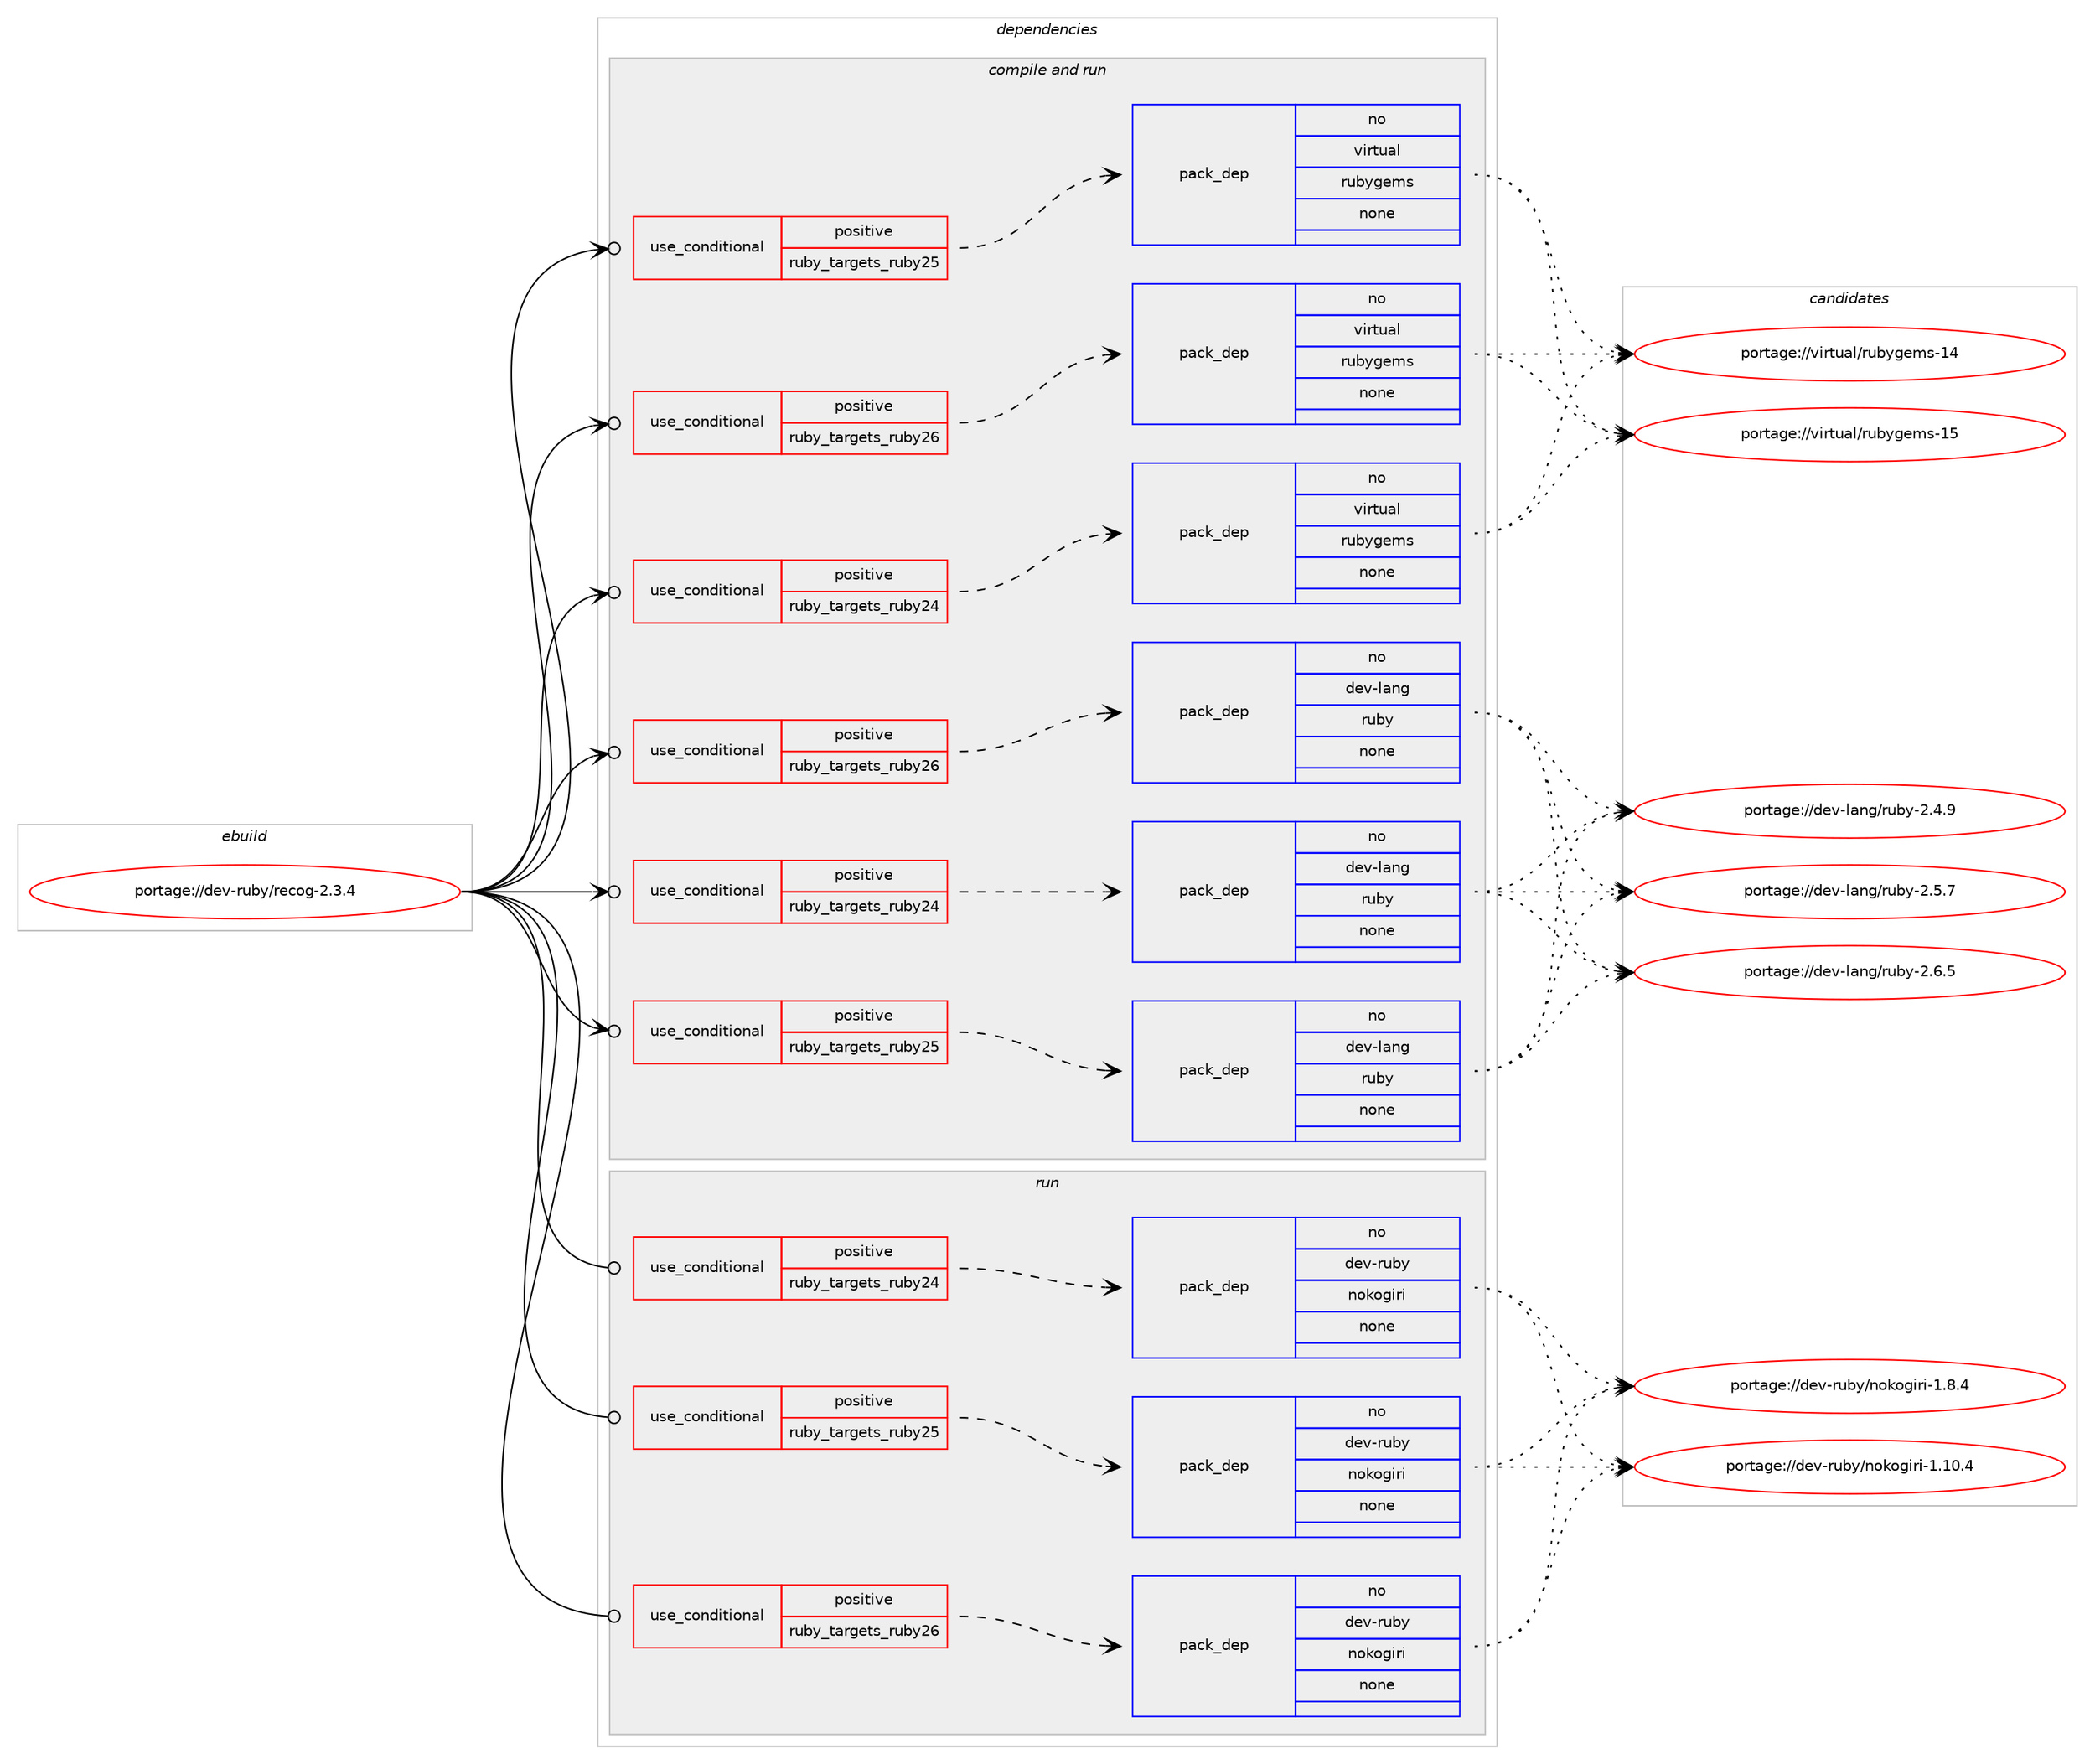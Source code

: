digraph prolog {

# *************
# Graph options
# *************

newrank=true;
concentrate=true;
compound=true;
graph [rankdir=LR,fontname=Helvetica,fontsize=10,ranksep=1.5];#, ranksep=2.5, nodesep=0.2];
edge  [arrowhead=vee];
node  [fontname=Helvetica,fontsize=10];

# **********
# The ebuild
# **********

subgraph cluster_leftcol {
color=gray;
rank=same;
label=<<i>ebuild</i>>;
id [label="portage://dev-ruby/recog-2.3.4", color=red, width=4, href="../dev-ruby/recog-2.3.4.svg"];
}

# ****************
# The dependencies
# ****************

subgraph cluster_midcol {
color=gray;
label=<<i>dependencies</i>>;
subgraph cluster_compile {
fillcolor="#eeeeee";
style=filled;
label=<<i>compile</i>>;
}
subgraph cluster_compileandrun {
fillcolor="#eeeeee";
style=filled;
label=<<i>compile and run</i>>;
subgraph cond61036 {
dependency238216 [label=<<TABLE BORDER="0" CELLBORDER="1" CELLSPACING="0" CELLPADDING="4"><TR><TD ROWSPAN="3" CELLPADDING="10">use_conditional</TD></TR><TR><TD>positive</TD></TR><TR><TD>ruby_targets_ruby24</TD></TR></TABLE>>, shape=none, color=red];
subgraph pack173633 {
dependency238217 [label=<<TABLE BORDER="0" CELLBORDER="1" CELLSPACING="0" CELLPADDING="4" WIDTH="220"><TR><TD ROWSPAN="6" CELLPADDING="30">pack_dep</TD></TR><TR><TD WIDTH="110">no</TD></TR><TR><TD>dev-lang</TD></TR><TR><TD>ruby</TD></TR><TR><TD>none</TD></TR><TR><TD></TD></TR></TABLE>>, shape=none, color=blue];
}
dependency238216:e -> dependency238217:w [weight=20,style="dashed",arrowhead="vee"];
}
id:e -> dependency238216:w [weight=20,style="solid",arrowhead="odotvee"];
subgraph cond61037 {
dependency238218 [label=<<TABLE BORDER="0" CELLBORDER="1" CELLSPACING="0" CELLPADDING="4"><TR><TD ROWSPAN="3" CELLPADDING="10">use_conditional</TD></TR><TR><TD>positive</TD></TR><TR><TD>ruby_targets_ruby24</TD></TR></TABLE>>, shape=none, color=red];
subgraph pack173634 {
dependency238219 [label=<<TABLE BORDER="0" CELLBORDER="1" CELLSPACING="0" CELLPADDING="4" WIDTH="220"><TR><TD ROWSPAN="6" CELLPADDING="30">pack_dep</TD></TR><TR><TD WIDTH="110">no</TD></TR><TR><TD>virtual</TD></TR><TR><TD>rubygems</TD></TR><TR><TD>none</TD></TR><TR><TD></TD></TR></TABLE>>, shape=none, color=blue];
}
dependency238218:e -> dependency238219:w [weight=20,style="dashed",arrowhead="vee"];
}
id:e -> dependency238218:w [weight=20,style="solid",arrowhead="odotvee"];
subgraph cond61038 {
dependency238220 [label=<<TABLE BORDER="0" CELLBORDER="1" CELLSPACING="0" CELLPADDING="4"><TR><TD ROWSPAN="3" CELLPADDING="10">use_conditional</TD></TR><TR><TD>positive</TD></TR><TR><TD>ruby_targets_ruby25</TD></TR></TABLE>>, shape=none, color=red];
subgraph pack173635 {
dependency238221 [label=<<TABLE BORDER="0" CELLBORDER="1" CELLSPACING="0" CELLPADDING="4" WIDTH="220"><TR><TD ROWSPAN="6" CELLPADDING="30">pack_dep</TD></TR><TR><TD WIDTH="110">no</TD></TR><TR><TD>dev-lang</TD></TR><TR><TD>ruby</TD></TR><TR><TD>none</TD></TR><TR><TD></TD></TR></TABLE>>, shape=none, color=blue];
}
dependency238220:e -> dependency238221:w [weight=20,style="dashed",arrowhead="vee"];
}
id:e -> dependency238220:w [weight=20,style="solid",arrowhead="odotvee"];
subgraph cond61039 {
dependency238222 [label=<<TABLE BORDER="0" CELLBORDER="1" CELLSPACING="0" CELLPADDING="4"><TR><TD ROWSPAN="3" CELLPADDING="10">use_conditional</TD></TR><TR><TD>positive</TD></TR><TR><TD>ruby_targets_ruby25</TD></TR></TABLE>>, shape=none, color=red];
subgraph pack173636 {
dependency238223 [label=<<TABLE BORDER="0" CELLBORDER="1" CELLSPACING="0" CELLPADDING="4" WIDTH="220"><TR><TD ROWSPAN="6" CELLPADDING="30">pack_dep</TD></TR><TR><TD WIDTH="110">no</TD></TR><TR><TD>virtual</TD></TR><TR><TD>rubygems</TD></TR><TR><TD>none</TD></TR><TR><TD></TD></TR></TABLE>>, shape=none, color=blue];
}
dependency238222:e -> dependency238223:w [weight=20,style="dashed",arrowhead="vee"];
}
id:e -> dependency238222:w [weight=20,style="solid",arrowhead="odotvee"];
subgraph cond61040 {
dependency238224 [label=<<TABLE BORDER="0" CELLBORDER="1" CELLSPACING="0" CELLPADDING="4"><TR><TD ROWSPAN="3" CELLPADDING="10">use_conditional</TD></TR><TR><TD>positive</TD></TR><TR><TD>ruby_targets_ruby26</TD></TR></TABLE>>, shape=none, color=red];
subgraph pack173637 {
dependency238225 [label=<<TABLE BORDER="0" CELLBORDER="1" CELLSPACING="0" CELLPADDING="4" WIDTH="220"><TR><TD ROWSPAN="6" CELLPADDING="30">pack_dep</TD></TR><TR><TD WIDTH="110">no</TD></TR><TR><TD>dev-lang</TD></TR><TR><TD>ruby</TD></TR><TR><TD>none</TD></TR><TR><TD></TD></TR></TABLE>>, shape=none, color=blue];
}
dependency238224:e -> dependency238225:w [weight=20,style="dashed",arrowhead="vee"];
}
id:e -> dependency238224:w [weight=20,style="solid",arrowhead="odotvee"];
subgraph cond61041 {
dependency238226 [label=<<TABLE BORDER="0" CELLBORDER="1" CELLSPACING="0" CELLPADDING="4"><TR><TD ROWSPAN="3" CELLPADDING="10">use_conditional</TD></TR><TR><TD>positive</TD></TR><TR><TD>ruby_targets_ruby26</TD></TR></TABLE>>, shape=none, color=red];
subgraph pack173638 {
dependency238227 [label=<<TABLE BORDER="0" CELLBORDER="1" CELLSPACING="0" CELLPADDING="4" WIDTH="220"><TR><TD ROWSPAN="6" CELLPADDING="30">pack_dep</TD></TR><TR><TD WIDTH="110">no</TD></TR><TR><TD>virtual</TD></TR><TR><TD>rubygems</TD></TR><TR><TD>none</TD></TR><TR><TD></TD></TR></TABLE>>, shape=none, color=blue];
}
dependency238226:e -> dependency238227:w [weight=20,style="dashed",arrowhead="vee"];
}
id:e -> dependency238226:w [weight=20,style="solid",arrowhead="odotvee"];
}
subgraph cluster_run {
fillcolor="#eeeeee";
style=filled;
label=<<i>run</i>>;
subgraph cond61042 {
dependency238228 [label=<<TABLE BORDER="0" CELLBORDER="1" CELLSPACING="0" CELLPADDING="4"><TR><TD ROWSPAN="3" CELLPADDING="10">use_conditional</TD></TR><TR><TD>positive</TD></TR><TR><TD>ruby_targets_ruby24</TD></TR></TABLE>>, shape=none, color=red];
subgraph pack173639 {
dependency238229 [label=<<TABLE BORDER="0" CELLBORDER="1" CELLSPACING="0" CELLPADDING="4" WIDTH="220"><TR><TD ROWSPAN="6" CELLPADDING="30">pack_dep</TD></TR><TR><TD WIDTH="110">no</TD></TR><TR><TD>dev-ruby</TD></TR><TR><TD>nokogiri</TD></TR><TR><TD>none</TD></TR><TR><TD></TD></TR></TABLE>>, shape=none, color=blue];
}
dependency238228:e -> dependency238229:w [weight=20,style="dashed",arrowhead="vee"];
}
id:e -> dependency238228:w [weight=20,style="solid",arrowhead="odot"];
subgraph cond61043 {
dependency238230 [label=<<TABLE BORDER="0" CELLBORDER="1" CELLSPACING="0" CELLPADDING="4"><TR><TD ROWSPAN="3" CELLPADDING="10">use_conditional</TD></TR><TR><TD>positive</TD></TR><TR><TD>ruby_targets_ruby25</TD></TR></TABLE>>, shape=none, color=red];
subgraph pack173640 {
dependency238231 [label=<<TABLE BORDER="0" CELLBORDER="1" CELLSPACING="0" CELLPADDING="4" WIDTH="220"><TR><TD ROWSPAN="6" CELLPADDING="30">pack_dep</TD></TR><TR><TD WIDTH="110">no</TD></TR><TR><TD>dev-ruby</TD></TR><TR><TD>nokogiri</TD></TR><TR><TD>none</TD></TR><TR><TD></TD></TR></TABLE>>, shape=none, color=blue];
}
dependency238230:e -> dependency238231:w [weight=20,style="dashed",arrowhead="vee"];
}
id:e -> dependency238230:w [weight=20,style="solid",arrowhead="odot"];
subgraph cond61044 {
dependency238232 [label=<<TABLE BORDER="0" CELLBORDER="1" CELLSPACING="0" CELLPADDING="4"><TR><TD ROWSPAN="3" CELLPADDING="10">use_conditional</TD></TR><TR><TD>positive</TD></TR><TR><TD>ruby_targets_ruby26</TD></TR></TABLE>>, shape=none, color=red];
subgraph pack173641 {
dependency238233 [label=<<TABLE BORDER="0" CELLBORDER="1" CELLSPACING="0" CELLPADDING="4" WIDTH="220"><TR><TD ROWSPAN="6" CELLPADDING="30">pack_dep</TD></TR><TR><TD WIDTH="110">no</TD></TR><TR><TD>dev-ruby</TD></TR><TR><TD>nokogiri</TD></TR><TR><TD>none</TD></TR><TR><TD></TD></TR></TABLE>>, shape=none, color=blue];
}
dependency238232:e -> dependency238233:w [weight=20,style="dashed",arrowhead="vee"];
}
id:e -> dependency238232:w [weight=20,style="solid",arrowhead="odot"];
}
}

# **************
# The candidates
# **************

subgraph cluster_choices {
rank=same;
color=gray;
label=<<i>candidates</i>>;

subgraph choice173633 {
color=black;
nodesep=1;
choiceportage10010111845108971101034711411798121455046524657 [label="portage://dev-lang/ruby-2.4.9", color=red, width=4,href="../dev-lang/ruby-2.4.9.svg"];
choiceportage10010111845108971101034711411798121455046534655 [label="portage://dev-lang/ruby-2.5.7", color=red, width=4,href="../dev-lang/ruby-2.5.7.svg"];
choiceportage10010111845108971101034711411798121455046544653 [label="portage://dev-lang/ruby-2.6.5", color=red, width=4,href="../dev-lang/ruby-2.6.5.svg"];
dependency238217:e -> choiceportage10010111845108971101034711411798121455046524657:w [style=dotted,weight="100"];
dependency238217:e -> choiceportage10010111845108971101034711411798121455046534655:w [style=dotted,weight="100"];
dependency238217:e -> choiceportage10010111845108971101034711411798121455046544653:w [style=dotted,weight="100"];
}
subgraph choice173634 {
color=black;
nodesep=1;
choiceportage118105114116117971084711411798121103101109115454952 [label="portage://virtual/rubygems-14", color=red, width=4,href="../virtual/rubygems-14.svg"];
choiceportage118105114116117971084711411798121103101109115454953 [label="portage://virtual/rubygems-15", color=red, width=4,href="../virtual/rubygems-15.svg"];
dependency238219:e -> choiceportage118105114116117971084711411798121103101109115454952:w [style=dotted,weight="100"];
dependency238219:e -> choiceportage118105114116117971084711411798121103101109115454953:w [style=dotted,weight="100"];
}
subgraph choice173635 {
color=black;
nodesep=1;
choiceportage10010111845108971101034711411798121455046524657 [label="portage://dev-lang/ruby-2.4.9", color=red, width=4,href="../dev-lang/ruby-2.4.9.svg"];
choiceportage10010111845108971101034711411798121455046534655 [label="portage://dev-lang/ruby-2.5.7", color=red, width=4,href="../dev-lang/ruby-2.5.7.svg"];
choiceportage10010111845108971101034711411798121455046544653 [label="portage://dev-lang/ruby-2.6.5", color=red, width=4,href="../dev-lang/ruby-2.6.5.svg"];
dependency238221:e -> choiceportage10010111845108971101034711411798121455046524657:w [style=dotted,weight="100"];
dependency238221:e -> choiceportage10010111845108971101034711411798121455046534655:w [style=dotted,weight="100"];
dependency238221:e -> choiceportage10010111845108971101034711411798121455046544653:w [style=dotted,weight="100"];
}
subgraph choice173636 {
color=black;
nodesep=1;
choiceportage118105114116117971084711411798121103101109115454952 [label="portage://virtual/rubygems-14", color=red, width=4,href="../virtual/rubygems-14.svg"];
choiceportage118105114116117971084711411798121103101109115454953 [label="portage://virtual/rubygems-15", color=red, width=4,href="../virtual/rubygems-15.svg"];
dependency238223:e -> choiceportage118105114116117971084711411798121103101109115454952:w [style=dotted,weight="100"];
dependency238223:e -> choiceportage118105114116117971084711411798121103101109115454953:w [style=dotted,weight="100"];
}
subgraph choice173637 {
color=black;
nodesep=1;
choiceportage10010111845108971101034711411798121455046524657 [label="portage://dev-lang/ruby-2.4.9", color=red, width=4,href="../dev-lang/ruby-2.4.9.svg"];
choiceportage10010111845108971101034711411798121455046534655 [label="portage://dev-lang/ruby-2.5.7", color=red, width=4,href="../dev-lang/ruby-2.5.7.svg"];
choiceportage10010111845108971101034711411798121455046544653 [label="portage://dev-lang/ruby-2.6.5", color=red, width=4,href="../dev-lang/ruby-2.6.5.svg"];
dependency238225:e -> choiceportage10010111845108971101034711411798121455046524657:w [style=dotted,weight="100"];
dependency238225:e -> choiceportage10010111845108971101034711411798121455046534655:w [style=dotted,weight="100"];
dependency238225:e -> choiceportage10010111845108971101034711411798121455046544653:w [style=dotted,weight="100"];
}
subgraph choice173638 {
color=black;
nodesep=1;
choiceportage118105114116117971084711411798121103101109115454952 [label="portage://virtual/rubygems-14", color=red, width=4,href="../virtual/rubygems-14.svg"];
choiceportage118105114116117971084711411798121103101109115454953 [label="portage://virtual/rubygems-15", color=red, width=4,href="../virtual/rubygems-15.svg"];
dependency238227:e -> choiceportage118105114116117971084711411798121103101109115454952:w [style=dotted,weight="100"];
dependency238227:e -> choiceportage118105114116117971084711411798121103101109115454953:w [style=dotted,weight="100"];
}
subgraph choice173639 {
color=black;
nodesep=1;
choiceportage10010111845114117981214711011110711110310511410545494649484652 [label="portage://dev-ruby/nokogiri-1.10.4", color=red, width=4,href="../dev-ruby/nokogiri-1.10.4.svg"];
choiceportage100101118451141179812147110111107111103105114105454946564652 [label="portage://dev-ruby/nokogiri-1.8.4", color=red, width=4,href="../dev-ruby/nokogiri-1.8.4.svg"];
dependency238229:e -> choiceportage10010111845114117981214711011110711110310511410545494649484652:w [style=dotted,weight="100"];
dependency238229:e -> choiceportage100101118451141179812147110111107111103105114105454946564652:w [style=dotted,weight="100"];
}
subgraph choice173640 {
color=black;
nodesep=1;
choiceportage10010111845114117981214711011110711110310511410545494649484652 [label="portage://dev-ruby/nokogiri-1.10.4", color=red, width=4,href="../dev-ruby/nokogiri-1.10.4.svg"];
choiceportage100101118451141179812147110111107111103105114105454946564652 [label="portage://dev-ruby/nokogiri-1.8.4", color=red, width=4,href="../dev-ruby/nokogiri-1.8.4.svg"];
dependency238231:e -> choiceportage10010111845114117981214711011110711110310511410545494649484652:w [style=dotted,weight="100"];
dependency238231:e -> choiceportage100101118451141179812147110111107111103105114105454946564652:w [style=dotted,weight="100"];
}
subgraph choice173641 {
color=black;
nodesep=1;
choiceportage10010111845114117981214711011110711110310511410545494649484652 [label="portage://dev-ruby/nokogiri-1.10.4", color=red, width=4,href="../dev-ruby/nokogiri-1.10.4.svg"];
choiceportage100101118451141179812147110111107111103105114105454946564652 [label="portage://dev-ruby/nokogiri-1.8.4", color=red, width=4,href="../dev-ruby/nokogiri-1.8.4.svg"];
dependency238233:e -> choiceportage10010111845114117981214711011110711110310511410545494649484652:w [style=dotted,weight="100"];
dependency238233:e -> choiceportage100101118451141179812147110111107111103105114105454946564652:w [style=dotted,weight="100"];
}
}

}
